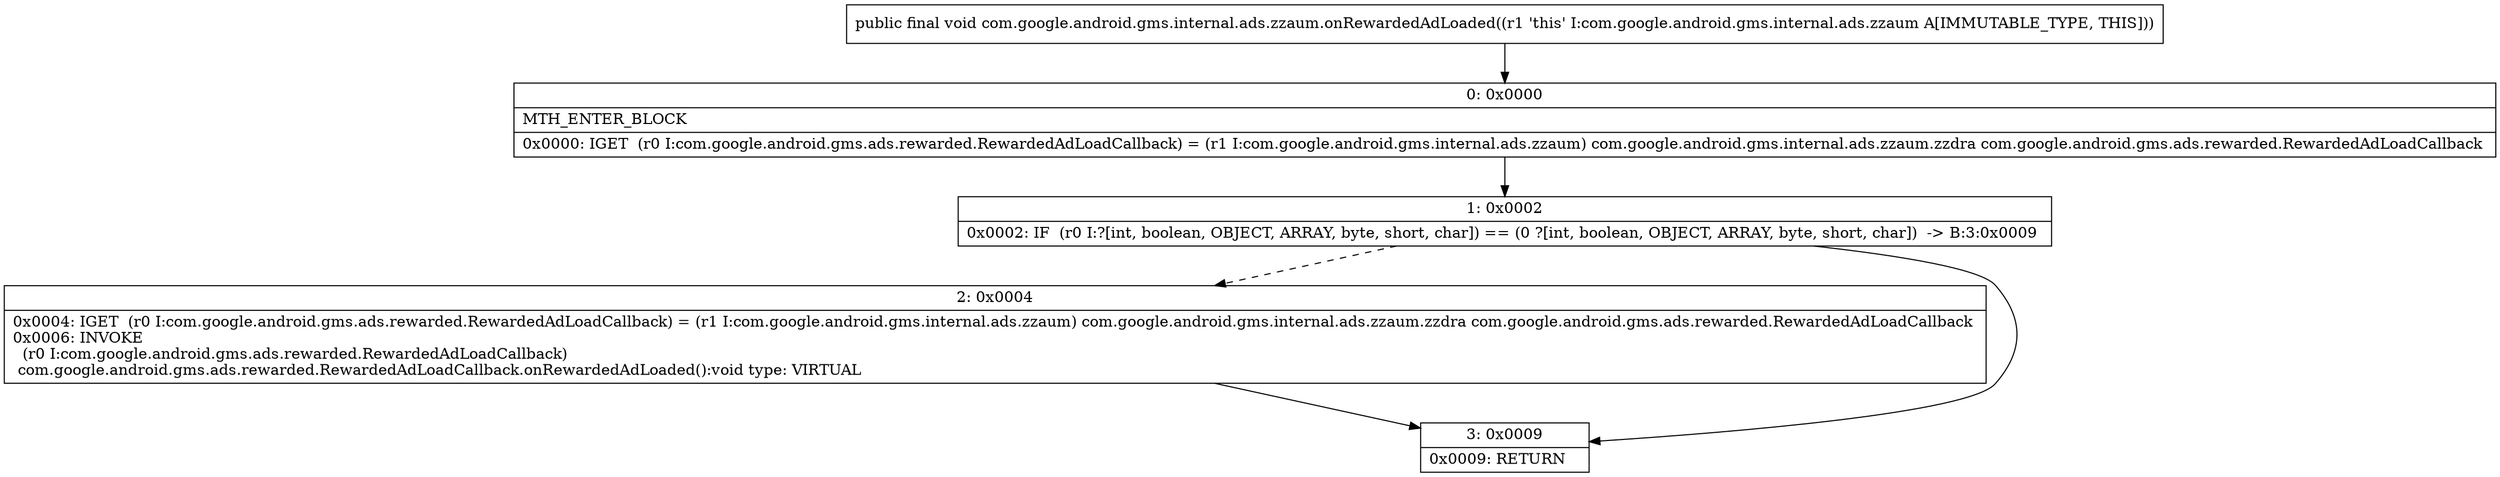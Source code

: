 digraph "CFG forcom.google.android.gms.internal.ads.zzaum.onRewardedAdLoaded()V" {
Node_0 [shape=record,label="{0\:\ 0x0000|MTH_ENTER_BLOCK\l|0x0000: IGET  (r0 I:com.google.android.gms.ads.rewarded.RewardedAdLoadCallback) = (r1 I:com.google.android.gms.internal.ads.zzaum) com.google.android.gms.internal.ads.zzaum.zzdra com.google.android.gms.ads.rewarded.RewardedAdLoadCallback \l}"];
Node_1 [shape=record,label="{1\:\ 0x0002|0x0002: IF  (r0 I:?[int, boolean, OBJECT, ARRAY, byte, short, char]) == (0 ?[int, boolean, OBJECT, ARRAY, byte, short, char])  \-\> B:3:0x0009 \l}"];
Node_2 [shape=record,label="{2\:\ 0x0004|0x0004: IGET  (r0 I:com.google.android.gms.ads.rewarded.RewardedAdLoadCallback) = (r1 I:com.google.android.gms.internal.ads.zzaum) com.google.android.gms.internal.ads.zzaum.zzdra com.google.android.gms.ads.rewarded.RewardedAdLoadCallback \l0x0006: INVOKE  \l  (r0 I:com.google.android.gms.ads.rewarded.RewardedAdLoadCallback)\l com.google.android.gms.ads.rewarded.RewardedAdLoadCallback.onRewardedAdLoaded():void type: VIRTUAL \l}"];
Node_3 [shape=record,label="{3\:\ 0x0009|0x0009: RETURN   \l}"];
MethodNode[shape=record,label="{public final void com.google.android.gms.internal.ads.zzaum.onRewardedAdLoaded((r1 'this' I:com.google.android.gms.internal.ads.zzaum A[IMMUTABLE_TYPE, THIS])) }"];
MethodNode -> Node_0;
Node_0 -> Node_1;
Node_1 -> Node_2[style=dashed];
Node_1 -> Node_3;
Node_2 -> Node_3;
}

